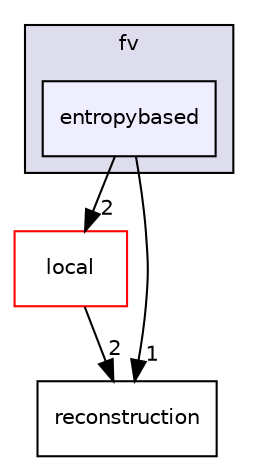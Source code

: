 digraph "entropybased" {
  compound=true
  node [ fontsize="10", fontname="Helvetica"];
  edge [ labelfontsize="10", labelfontname="Helvetica"];
  subgraph clusterdir_8fbd9d79de26bd0c08e4e5fb2ef2e7c5 {
    graph [ bgcolor="#ddddee", pencolor="black", label="fv" fontname="Helvetica", fontsize="10", URL="dir_8fbd9d79de26bd0c08e4e5fb2ef2e7c5.html"]
  dir_15077edfff1a5d7c3d5acc85193caa88 [shape=box, label="entropybased", style="filled", fillcolor="#eeeeff", pencolor="black", URL="dir_15077edfff1a5d7c3d5acc85193caa88.html"];
  }
  dir_e5964b6fd5a6d82d96e1215fe4a1a66d [shape=box label="local" fillcolor="white" style="filled" color="red" URL="dir_e5964b6fd5a6d82d96e1215fe4a1a66d.html"];
  dir_34cd0b04b1a25e429446ad96f28d6cc1 [shape=box label="reconstruction" URL="dir_34cd0b04b1a25e429446ad96f28d6cc1.html"];
  dir_e5964b6fd5a6d82d96e1215fe4a1a66d->dir_34cd0b04b1a25e429446ad96f28d6cc1 [headlabel="2", labeldistance=1.5 headhref="dir_000007_000029.html"];
  dir_15077edfff1a5d7c3d5acc85193caa88->dir_e5964b6fd5a6d82d96e1215fe4a1a66d [headlabel="2", labeldistance=1.5 headhref="dir_000033_000007.html"];
  dir_15077edfff1a5d7c3d5acc85193caa88->dir_34cd0b04b1a25e429446ad96f28d6cc1 [headlabel="1", labeldistance=1.5 headhref="dir_000033_000029.html"];
}
